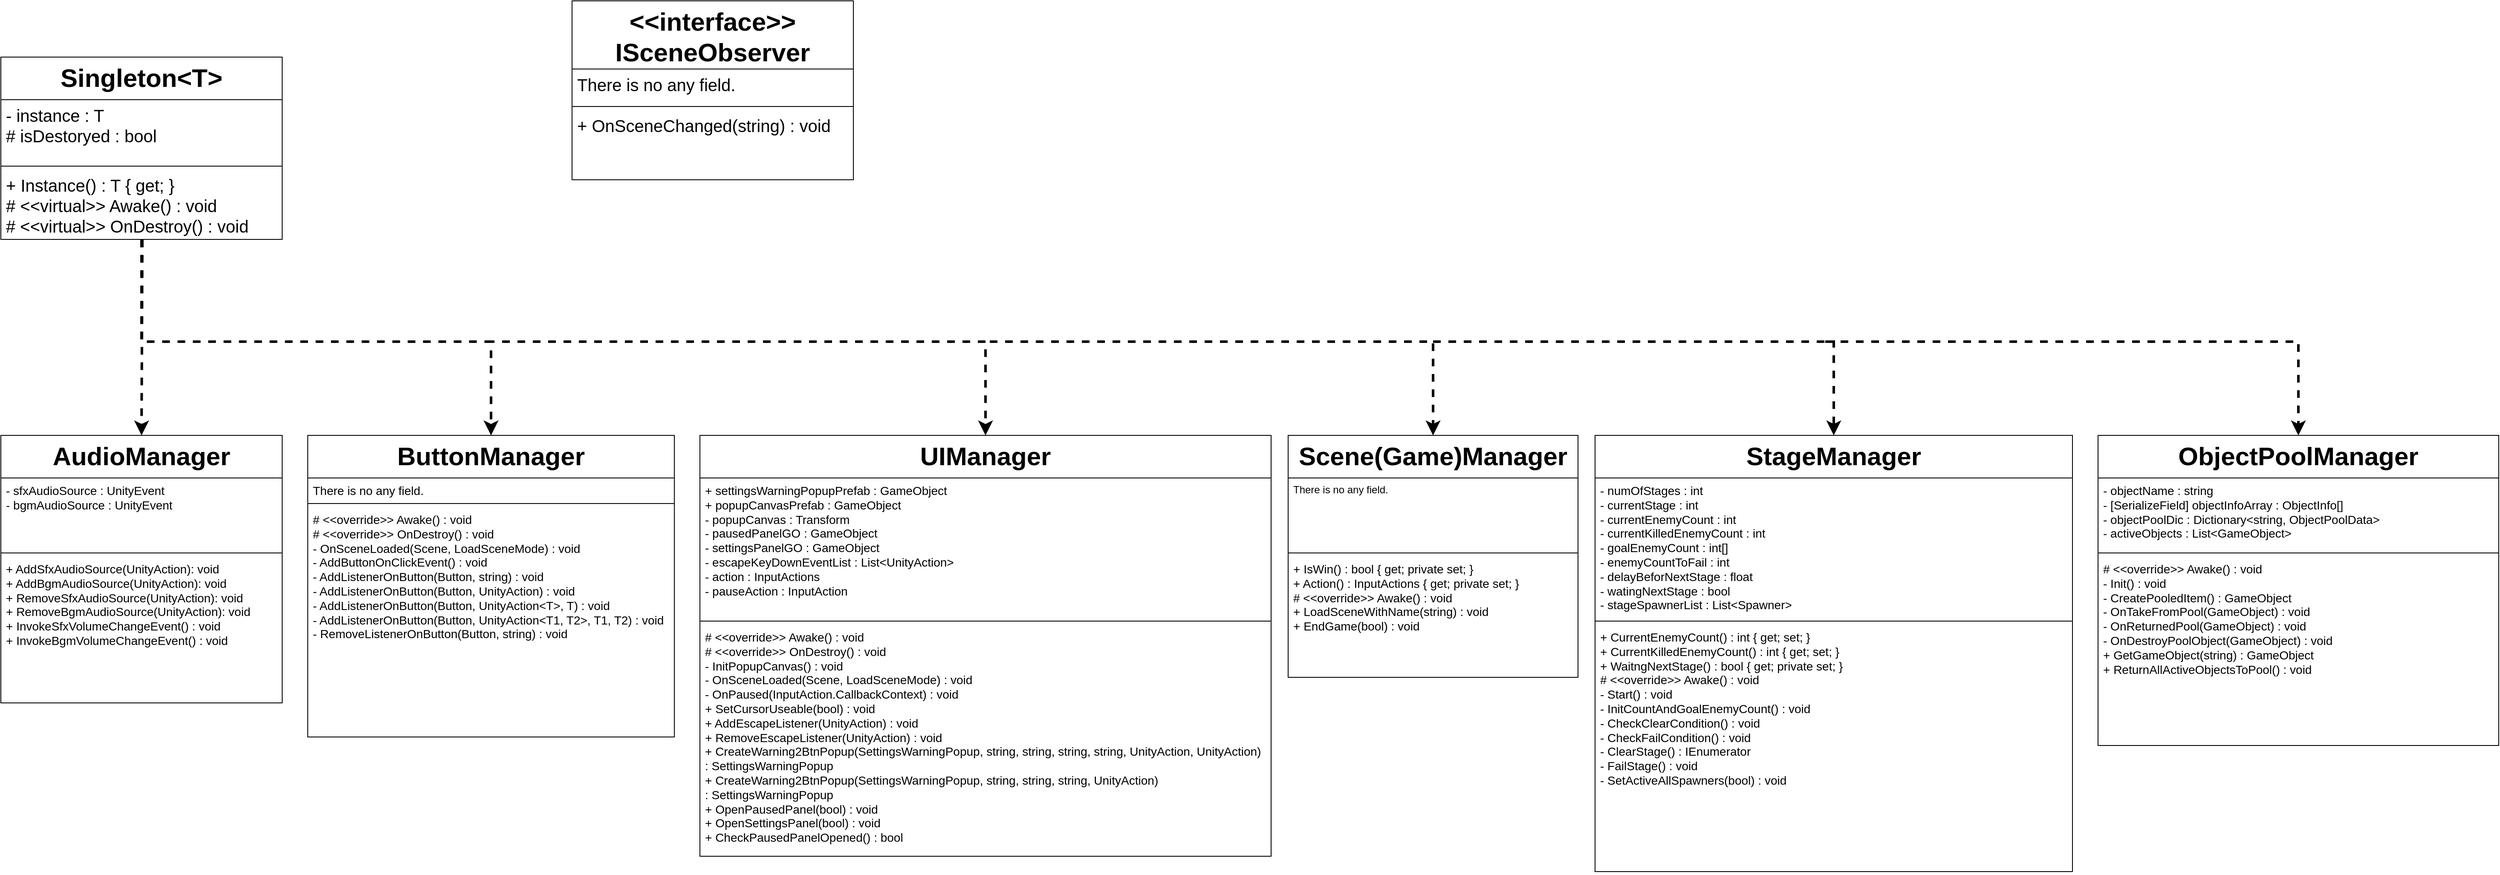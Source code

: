 <mxfile version="26.0.5">
  <diagram id="C5RBs43oDa-KdzZeNtuy" name="Page-1">
    <mxGraphModel dx="3432" dy="2578" grid="1" gridSize="10" guides="1" tooltips="1" connect="1" arrows="1" fold="1" page="1" pageScale="1" pageWidth="827" pageHeight="1169" math="0" shadow="0">
      <root>
        <mxCell id="WIyWlLk6GJQsqaUBKTNV-0" />
        <mxCell id="WIyWlLk6GJQsqaUBKTNV-1" parent="WIyWlLk6GJQsqaUBKTNV-0" />
        <mxCell id="vxotQpGn6Yq8NNe8dFIu-1" value="&lt;font style=&quot;font-size: 30px;&quot;&gt;Scene(Game)Manager&lt;/font&gt;" style="swimlane;fontStyle=1;align=center;verticalAlign=top;childLayout=stackLayout;horizontal=1;startSize=50;horizontalStack=0;resizeParent=1;resizeParentMax=0;resizeLast=0;collapsible=1;marginBottom=0;whiteSpace=wrap;html=1;" parent="WIyWlLk6GJQsqaUBKTNV-1" vertex="1">
          <mxGeometry x="710" y="30" width="340" height="284" as="geometry" />
        </mxCell>
        <mxCell id="vxotQpGn6Yq8NNe8dFIu-2" value="There is no any field." style="text;strokeColor=none;fillColor=none;align=left;verticalAlign=top;spacingLeft=4;spacingRight=4;overflow=hidden;rotatable=0;points=[[0,0.5],[1,0.5]];portConstraint=eastwest;whiteSpace=wrap;html=1;" parent="vxotQpGn6Yq8NNe8dFIu-1" vertex="1">
          <mxGeometry y="50" width="340" height="84" as="geometry" />
        </mxCell>
        <mxCell id="vxotQpGn6Yq8NNe8dFIu-3" value="" style="line;strokeWidth=1;fillColor=none;align=left;verticalAlign=middle;spacingTop=-1;spacingLeft=3;spacingRight=3;rotatable=0;labelPosition=right;points=[];portConstraint=eastwest;strokeColor=inherit;" parent="vxotQpGn6Yq8NNe8dFIu-1" vertex="1">
          <mxGeometry y="134" width="340" height="8" as="geometry" />
        </mxCell>
        <mxCell id="vxotQpGn6Yq8NNe8dFIu-4" value="&lt;div&gt;&lt;span style=&quot;background-color: initial; font-size: 14px;&quot;&gt;+ IsWin() : bool { get; private set; }&lt;/span&gt;&lt;/div&gt;&lt;div&gt;&lt;font style=&quot;font-size: 14px;&quot;&gt;+ Action() : InputActions { get; private set; }&lt;/font&gt;&lt;/div&gt;&lt;div&gt;&lt;font style=&quot;font-size: 14px;&quot;&gt;# &amp;lt;&amp;lt;override&amp;gt;&amp;gt; Awake() : void&lt;/font&gt;&lt;/div&gt;&lt;font style=&quot;font-size: 14px;&quot;&gt;+ LoadSceneWithName(string) : void&lt;/font&gt;&lt;div style=&quot;font-size: 14px;&quot;&gt;&lt;font style=&quot;font-size: 14px;&quot;&gt;+ EndGame(bool) : void&lt;/font&gt;&lt;/div&gt;&lt;div style=&quot;font-size: 14px;&quot;&gt;&lt;font style=&quot;font-size: 14px;&quot;&gt;&lt;br&gt;&lt;/font&gt;&lt;/div&gt;" style="text;strokeColor=none;fillColor=none;align=left;verticalAlign=top;spacingLeft=4;spacingRight=4;overflow=hidden;rotatable=0;points=[[0,0.5],[1,0.5]];portConstraint=eastwest;whiteSpace=wrap;html=1;" parent="vxotQpGn6Yq8NNe8dFIu-1" vertex="1">
          <mxGeometry y="142" width="340" height="142" as="geometry" />
        </mxCell>
        <mxCell id="vxotQpGn6Yq8NNe8dFIu-33" style="edgeStyle=none;curved=0;rounded=0;orthogonalLoop=1;jettySize=auto;html=1;entryX=0.5;entryY=0;entryDx=0;entryDy=0;fontSize=12;startSize=8;endSize=8;dashed=1;strokeWidth=3;exitX=0.503;exitY=1.003;exitDx=0;exitDy=0;exitPerimeter=0;" parent="WIyWlLk6GJQsqaUBKTNV-1" source="vxotQpGn6Yq8NNe8dFIu-8" target="vxotQpGn6Yq8NNe8dFIu-18" edge="1">
          <mxGeometry relative="1" as="geometry">
            <mxPoint x="-635" y="-110" as="sourcePoint" />
          </mxGeometry>
        </mxCell>
        <mxCell id="vxotQpGn6Yq8NNe8dFIu-5" value="&lt;font style=&quot;font-size: 30px;&quot;&gt;Singleton&amp;lt;T&amp;gt;&lt;/font&gt;" style="swimlane;fontStyle=1;align=center;verticalAlign=top;childLayout=stackLayout;horizontal=1;startSize=50;horizontalStack=0;resizeParent=1;resizeParentMax=0;resizeLast=0;collapsible=1;marginBottom=0;whiteSpace=wrap;html=1;" parent="WIyWlLk6GJQsqaUBKTNV-1" vertex="1">
          <mxGeometry x="-800" y="-414" width="330" height="214" as="geometry" />
        </mxCell>
        <mxCell id="vxotQpGn6Yq8NNe8dFIu-6" value="&lt;div style=&quot;font-size: 20px;&quot;&gt;&lt;font style=&quot;font-size: 20px;&quot;&gt;- instance : T&lt;/font&gt;&lt;/div&gt;&lt;font style=&quot;font-size: 20px;&quot;&gt;# isDestoryed : bool&lt;/font&gt;&lt;div style=&quot;font-size: 20px;&quot;&gt;&lt;br&gt;&lt;/div&gt;" style="text;strokeColor=none;fillColor=none;align=left;verticalAlign=top;spacingLeft=4;spacingRight=4;overflow=hidden;rotatable=0;points=[[0,0.5],[1,0.5]];portConstraint=eastwest;whiteSpace=wrap;html=1;" parent="vxotQpGn6Yq8NNe8dFIu-5" vertex="1">
          <mxGeometry y="50" width="330" height="74" as="geometry" />
        </mxCell>
        <mxCell id="vxotQpGn6Yq8NNe8dFIu-7" value="" style="line;strokeWidth=1;fillColor=none;align=left;verticalAlign=middle;spacingTop=-1;spacingLeft=3;spacingRight=3;rotatable=0;labelPosition=right;points=[];portConstraint=eastwest;strokeColor=inherit;" parent="vxotQpGn6Yq8NNe8dFIu-5" vertex="1">
          <mxGeometry y="124" width="330" height="8" as="geometry" />
        </mxCell>
        <mxCell id="vxotQpGn6Yq8NNe8dFIu-8" value="&lt;font style=&quot;font-size: 20px;&quot;&gt;+ Instance() : T { get; }&lt;/font&gt;&lt;div style=&quot;font-size: 20px;&quot;&gt;&lt;font style=&quot;font-size: 20px;&quot;&gt;#&amp;nbsp;&amp;lt;&amp;lt;virtual&amp;gt;&amp;gt; Awake() : void&lt;/font&gt;&lt;/div&gt;&lt;div style=&quot;font-size: 20px;&quot;&gt;&lt;font style=&quot;font-size: 20px;&quot;&gt;#&amp;nbsp;&amp;lt;&amp;lt;virtual&amp;gt;&amp;gt; OnDestroy() : void&lt;/font&gt;&lt;/div&gt;" style="text;strokeColor=none;fillColor=none;align=left;verticalAlign=top;spacingLeft=4;spacingRight=4;overflow=hidden;rotatable=0;points=[[0,0.5],[1,0.5]];portConstraint=eastwest;whiteSpace=wrap;html=1;" parent="vxotQpGn6Yq8NNe8dFIu-5" vertex="1">
          <mxGeometry y="132" width="330" height="82" as="geometry" />
        </mxCell>
        <mxCell id="vxotQpGn6Yq8NNe8dFIu-9" value="&lt;font style=&quot;font-size: 30px;&quot;&gt;UIManager&lt;/font&gt;" style="swimlane;fontStyle=1;align=center;verticalAlign=top;childLayout=stackLayout;horizontal=1;startSize=50;horizontalStack=0;resizeParent=1;resizeParentMax=0;resizeLast=0;collapsible=1;marginBottom=0;whiteSpace=wrap;html=1;" parent="WIyWlLk6GJQsqaUBKTNV-1" vertex="1">
          <mxGeometry x="20" y="30" width="670" height="494" as="geometry" />
        </mxCell>
        <mxCell id="vxotQpGn6Yq8NNe8dFIu-10" value="&lt;div&gt;&lt;span style=&quot;font-size: 14px;&quot;&gt;+ settingsWarningPopupPrefab : GameObject&lt;br&gt;+ popupCanvasPrefab : GameObject&lt;/span&gt;&lt;/div&gt;&lt;span style=&quot;font-size: 14px;&quot;&gt;- popupCanvas : Transform&lt;/span&gt;&lt;div&gt;&lt;span style=&quot;font-size: 14px;&quot;&gt;- pausedPanelGO : GameObject&lt;br&gt;- settingsPanelGO : GameObject&lt;br&gt;- escapeKeyDownEventList : List&amp;lt;UnityAction&amp;gt;&lt;br&gt;- action : InputActions&lt;br&gt;- pauseAction : InputAction&lt;/span&gt;&lt;/div&gt;" style="text;strokeColor=none;fillColor=none;align=left;verticalAlign=top;spacingLeft=4;spacingRight=4;overflow=hidden;rotatable=0;points=[[0,0.5],[1,0.5]];portConstraint=eastwest;whiteSpace=wrap;html=1;" parent="vxotQpGn6Yq8NNe8dFIu-9" vertex="1">
          <mxGeometry y="50" width="670" height="164" as="geometry" />
        </mxCell>
        <mxCell id="vxotQpGn6Yq8NNe8dFIu-11" value="" style="line;strokeWidth=1;fillColor=none;align=left;verticalAlign=middle;spacingTop=-1;spacingLeft=3;spacingRight=3;rotatable=0;labelPosition=right;points=[];portConstraint=eastwest;strokeColor=inherit;" parent="vxotQpGn6Yq8NNe8dFIu-9" vertex="1">
          <mxGeometry y="214" width="670" height="8" as="geometry" />
        </mxCell>
        <mxCell id="vxotQpGn6Yq8NNe8dFIu-12" value="&lt;div&gt;&lt;div&gt;&lt;font style=&quot;font-size: 14px;&quot;&gt;# &amp;lt;&amp;lt;override&amp;gt;&amp;gt; Awake() : void&lt;/font&gt;&lt;/div&gt;&lt;div&gt;&lt;font style=&quot;font-size: 14px;&quot;&gt;# &amp;lt;&amp;lt;override&amp;gt;&amp;gt; OnDestroy() : void&lt;/font&gt;&lt;/div&gt;&lt;/div&gt;&lt;span style=&quot;font-size: 14px;&quot;&gt;- InitPopupCanvas() : void&lt;br&gt;- OnSceneLoaded(Scene, LoadSceneMode) : void&lt;br&gt;- OnPaused(InputAction.CallbackContext) : void&lt;br&gt;+ SetCursorUseable(bool) : void&lt;/span&gt;&lt;div&gt;&lt;span style=&quot;font-size: 14px;&quot;&gt;+ AddEscapeListener(UnityAction) : void&lt;br&gt;+ RemoveEscapeListener(UnityAction) : void&lt;br&gt;+ CreateWarning2BtnPopup(SettingsWarningPopup, string, string, string, string, UnityAction, UnityAction) :&amp;nbsp;&lt;/span&gt;&lt;span style=&quot;font-size: 14px; background-color: initial;&quot;&gt;SettingsWarningPopup&lt;/span&gt;&lt;/div&gt;&lt;div&gt;&lt;span style=&quot;font-size: 14px;&quot;&gt;+ CreateWarning2BtnPopup(SettingsWarningPopup, string, string, string, UnityAction) :&amp;nbsp;&lt;/span&gt;&lt;span style=&quot;background-color: initial; font-size: 14px;&quot;&gt;SettingsWarningPopup&lt;/span&gt;&lt;/div&gt;&lt;div&gt;&lt;span style=&quot;background-color: initial; font-size: 14px;&quot;&gt;+ OpenPausedPanel(bool) : void&lt;br&gt;+ OpenSettingsPanel(bool) : void&lt;br&gt;+ CheckPausedPanelOpened() : bool&lt;/span&gt;&lt;/div&gt;" style="text;strokeColor=none;fillColor=none;align=left;verticalAlign=top;spacingLeft=4;spacingRight=4;overflow=hidden;rotatable=0;points=[[0,0.5],[1,0.5]];portConstraint=eastwest;whiteSpace=wrap;html=1;" parent="vxotQpGn6Yq8NNe8dFIu-9" vertex="1">
          <mxGeometry y="222" width="670" height="272" as="geometry" />
        </mxCell>
        <mxCell id="vxotQpGn6Yq8NNe8dFIu-13" value="&lt;font style=&quot;font-size: 30px;&quot;&gt;ButtonManager&lt;/font&gt;" style="swimlane;fontStyle=1;align=center;verticalAlign=top;childLayout=stackLayout;horizontal=1;startSize=50;horizontalStack=0;resizeParent=1;resizeParentMax=0;resizeLast=0;collapsible=1;marginBottom=0;whiteSpace=wrap;html=1;" parent="WIyWlLk6GJQsqaUBKTNV-1" vertex="1">
          <mxGeometry x="-440" y="30" width="430" height="354" as="geometry" />
        </mxCell>
        <mxCell id="vxotQpGn6Yq8NNe8dFIu-14" value="&lt;span style=&quot;font-size: 14px;&quot;&gt;There is no any field.&lt;/span&gt;" style="text;strokeColor=none;fillColor=none;align=left;verticalAlign=top;spacingLeft=4;spacingRight=4;overflow=hidden;rotatable=0;points=[[0,0.5],[1,0.5]];portConstraint=eastwest;whiteSpace=wrap;html=1;" parent="vxotQpGn6Yq8NNe8dFIu-13" vertex="1">
          <mxGeometry y="50" width="430" height="26" as="geometry" />
        </mxCell>
        <mxCell id="vxotQpGn6Yq8NNe8dFIu-15" value="" style="line;strokeWidth=1;fillColor=none;align=left;verticalAlign=middle;spacingTop=-1;spacingLeft=3;spacingRight=3;rotatable=0;labelPosition=right;points=[];portConstraint=eastwest;strokeColor=inherit;" parent="vxotQpGn6Yq8NNe8dFIu-13" vertex="1">
          <mxGeometry y="76" width="430" height="8" as="geometry" />
        </mxCell>
        <mxCell id="vxotQpGn6Yq8NNe8dFIu-16" value="&lt;div&gt;&lt;font style=&quot;font-size: 14px;&quot;&gt;# &amp;lt;&amp;lt;override&amp;gt;&amp;gt; Awake() : void&lt;/font&gt;&lt;/div&gt;&lt;div&gt;&lt;font style=&quot;font-size: 14px;&quot;&gt;# &amp;lt;&amp;lt;override&amp;gt;&amp;gt; OnDestroy() : void&lt;/font&gt;&lt;/div&gt;&lt;font style=&quot;font-size: 14px;&quot;&gt;- OnSceneLoaded(Scene, LoadSceneMode) : void&lt;/font&gt;&lt;div&gt;&lt;div style=&quot;font-size: 14px;&quot;&gt;&lt;font style=&quot;font-size: 14px;&quot;&gt;- AddButtonOnClickEvent() : void&lt;/font&gt;&lt;/div&gt;&lt;div style=&quot;font-size: 14px;&quot;&gt;&lt;font style=&quot;font-size: 14px;&quot;&gt;- AddListenerOnButton(Button, string) : void&lt;/font&gt;&lt;/div&gt;&lt;div style=&quot;font-size: 14px;&quot;&gt;&lt;font style=&quot;font-size: 14px;&quot;&gt;- AddListenerOnButton(Button, UnityAction) : void&lt;/font&gt;&lt;/div&gt;&lt;div style=&quot;font-size: 14px;&quot;&gt;&lt;font style=&quot;font-size: 14px;&quot;&gt;- AddListenerOnButton(Button, UnityAction&amp;lt;T&amp;gt;, T) : void&lt;/font&gt;&lt;/div&gt;&lt;div style=&quot;font-size: 14px;&quot;&gt;&lt;font style=&quot;font-size: 14px;&quot;&gt;- AddListenerOnButton(Button, UnityAction&amp;lt;T1, T2&amp;gt;, T1, T2) : void&lt;/font&gt;&lt;/div&gt;&lt;div style=&quot;font-size: 14px;&quot;&gt;&lt;font style=&quot;font-size: 14px;&quot;&gt;- RemoveListenerOnButton(Button, string) : void&lt;/font&gt;&lt;/div&gt;&lt;/div&gt;" style="text;strokeColor=none;fillColor=none;align=left;verticalAlign=top;spacingLeft=4;spacingRight=4;overflow=hidden;rotatable=0;points=[[0,0.5],[1,0.5]];portConstraint=eastwest;whiteSpace=wrap;html=1;" parent="vxotQpGn6Yq8NNe8dFIu-13" vertex="1">
          <mxGeometry y="84" width="430" height="270" as="geometry" />
        </mxCell>
        <mxCell id="vxotQpGn6Yq8NNe8dFIu-18" value="&lt;font style=&quot;font-size: 30px;&quot;&gt;AudioManager&lt;/font&gt;" style="swimlane;fontStyle=1;align=center;verticalAlign=top;childLayout=stackLayout;horizontal=1;startSize=50;horizontalStack=0;resizeParent=1;resizeParentMax=0;resizeLast=0;collapsible=1;marginBottom=0;whiteSpace=wrap;html=1;" parent="WIyWlLk6GJQsqaUBKTNV-1" vertex="1">
          <mxGeometry x="-800" y="30" width="330" height="314" as="geometry" />
        </mxCell>
        <mxCell id="vxotQpGn6Yq8NNe8dFIu-19" value="&lt;font style=&quot;font-size: 14px;&quot;&gt;- sfxAudioSource : UnityEvent&lt;/font&gt;&lt;div style=&quot;font-size: 14px;&quot;&gt;&lt;font style=&quot;font-size: 14px;&quot;&gt;- bgmAudioSource : UnityEvent&lt;/font&gt;&lt;/div&gt;" style="text;strokeColor=none;fillColor=none;align=left;verticalAlign=top;spacingLeft=4;spacingRight=4;overflow=hidden;rotatable=0;points=[[0,0.5],[1,0.5]];portConstraint=eastwest;whiteSpace=wrap;html=1;" parent="vxotQpGn6Yq8NNe8dFIu-18" vertex="1">
          <mxGeometry y="50" width="330" height="84" as="geometry" />
        </mxCell>
        <mxCell id="vxotQpGn6Yq8NNe8dFIu-20" value="" style="line;strokeWidth=1;fillColor=none;align=left;verticalAlign=middle;spacingTop=-1;spacingLeft=3;spacingRight=3;rotatable=0;labelPosition=right;points=[];portConstraint=eastwest;strokeColor=inherit;" parent="vxotQpGn6Yq8NNe8dFIu-18" vertex="1">
          <mxGeometry y="134" width="330" height="8" as="geometry" />
        </mxCell>
        <mxCell id="vxotQpGn6Yq8NNe8dFIu-21" value="&lt;font style=&quot;font-size: 14px;&quot;&gt;+ AddSfxAudioSource(UnityAction): void&lt;/font&gt;&lt;div style=&quot;font-size: 14px;&quot;&gt;&lt;span style=&quot;background-color: initial;&quot;&gt;&lt;font style=&quot;font-size: 14px;&quot;&gt;+ AddBgmAudioSource(UnityAction): void&lt;/font&gt;&lt;/span&gt;&lt;/div&gt;&lt;div style=&quot;font-size: 14px;&quot;&gt;&lt;font style=&quot;font-size: 14px;&quot;&gt;+ RemoveSfxAudioSource(UnityAction): void&lt;span style=&quot;background-color: initial;&quot;&gt;&lt;/span&gt;&lt;/font&gt;&lt;/div&gt;&lt;div style=&quot;font-size: 14px;&quot;&gt;&lt;font style=&quot;font-size: 14px;&quot;&gt;+ RemoveBgmAudioSource(UnityAction): void&lt;/font&gt;&lt;/div&gt;&lt;div style=&quot;font-size: 14px;&quot;&gt;&lt;font style=&quot;font-size: 14px;&quot;&gt;+ InvokeSfxVolumeChangeEvent() : void&lt;br&gt;+ InvokeBgmVolumeChangeEvent() : void&lt;/font&gt;&lt;/div&gt;" style="text;strokeColor=none;fillColor=none;align=left;verticalAlign=top;spacingLeft=4;spacingRight=4;overflow=hidden;rotatable=0;points=[[0,0.5],[1,0.5]];portConstraint=eastwest;whiteSpace=wrap;html=1;" parent="vxotQpGn6Yq8NNe8dFIu-18" vertex="1">
          <mxGeometry y="142" width="330" height="172" as="geometry" />
        </mxCell>
        <mxCell id="vxotQpGn6Yq8NNe8dFIu-23" value="&lt;font style=&quot;font-size: 30px;&quot;&gt;StageManager&lt;/font&gt;" style="swimlane;fontStyle=1;align=center;verticalAlign=top;childLayout=stackLayout;horizontal=1;startSize=50;horizontalStack=0;resizeParent=1;resizeParentMax=0;resizeLast=0;collapsible=1;marginBottom=0;whiteSpace=wrap;html=1;" parent="WIyWlLk6GJQsqaUBKTNV-1" vertex="1">
          <mxGeometry x="1070" y="30" width="560" height="512" as="geometry" />
        </mxCell>
        <mxCell id="vxotQpGn6Yq8NNe8dFIu-24" value="&lt;span style=&quot;font-size: 14px;&quot;&gt;- numOfStages : int&lt;/span&gt;&lt;div&gt;&lt;span style=&quot;font-size: 14px;&quot;&gt;- currentStage : int&lt;/span&gt;&lt;/div&gt;&lt;div&gt;&lt;span style=&quot;font-size: 14px;&quot;&gt;- currentEnemyCount : int&lt;/span&gt;&lt;/div&gt;&lt;div&gt;&lt;span style=&quot;font-size: 14px;&quot;&gt;- currentKilledEnemyCount : int&lt;/span&gt;&lt;/div&gt;&lt;div&gt;&lt;span style=&quot;font-size: 14px;&quot;&gt;- goalEnemyCount : int[]&lt;br&gt;- enemyCountToFail : int&lt;/span&gt;&lt;/div&gt;&lt;div&gt;&lt;span style=&quot;font-size: 14px;&quot;&gt;- delayBeforNextStage : float&lt;/span&gt;&lt;/div&gt;&lt;div&gt;&lt;span style=&quot;font-size: 14px;&quot;&gt;- watingNextStage : bool&lt;/span&gt;&lt;/div&gt;&lt;div&gt;&lt;span style=&quot;font-size: 14px;&quot;&gt;- stageSpawnerList : List&amp;lt;Spawner&amp;gt;&lt;/span&gt;&lt;/div&gt;" style="text;strokeColor=none;fillColor=none;align=left;verticalAlign=top;spacingLeft=4;spacingRight=4;overflow=hidden;rotatable=0;points=[[0,0.5],[1,0.5]];portConstraint=eastwest;whiteSpace=wrap;html=1;" parent="vxotQpGn6Yq8NNe8dFIu-23" vertex="1">
          <mxGeometry y="50" width="560" height="164" as="geometry" />
        </mxCell>
        <mxCell id="vxotQpGn6Yq8NNe8dFIu-25" value="" style="line;strokeWidth=1;fillColor=none;align=left;verticalAlign=middle;spacingTop=-1;spacingLeft=3;spacingRight=3;rotatable=0;labelPosition=right;points=[];portConstraint=eastwest;strokeColor=inherit;" parent="vxotQpGn6Yq8NNe8dFIu-23" vertex="1">
          <mxGeometry y="214" width="560" height="8" as="geometry" />
        </mxCell>
        <mxCell id="vxotQpGn6Yq8NNe8dFIu-26" value="&lt;span style=&quot;font-size: 14px;&quot;&gt;+ CurrentEnemyCount() : int { get; set; }&lt;br&gt;+ CurrentKilledEnemyCount() : int { get; set; }&lt;br&gt;+ WaitngNextStage() : bool { get; private set; }&lt;br&gt;&lt;/span&gt;&lt;span style=&quot;font-size: 14px;&quot;&gt;# &amp;lt;&amp;lt;override&amp;gt;&amp;gt; Awake() : void&lt;/span&gt;&lt;span style=&quot;font-size: 14px;&quot;&gt;&lt;/span&gt;&lt;div&gt;&lt;span style=&quot;font-size: 14px;&quot;&gt;- Start() : void&lt;/span&gt;&lt;/div&gt;&lt;div&gt;&lt;span style=&quot;font-size: 14px;&quot;&gt;- InitCountAndGoalEnemyCount() : void&lt;br&gt;- CheckClearCondition() : void&lt;br&gt;- CheckFailCondition() : void&lt;/span&gt;&lt;/div&gt;&lt;div&gt;&lt;span style=&quot;font-size: 14px;&quot;&gt;- ClearStage() : IEnumerator&lt;br&gt;- FailStage() : void&lt;br&gt;- SetActiveAllSpawners(bool) : void&lt;/span&gt;&lt;/div&gt;" style="text;strokeColor=none;fillColor=none;align=left;verticalAlign=top;spacingLeft=4;spacingRight=4;overflow=hidden;rotatable=0;points=[[0,0.5],[1,0.5]];portConstraint=eastwest;whiteSpace=wrap;html=1;" parent="vxotQpGn6Yq8NNe8dFIu-23" vertex="1">
          <mxGeometry y="222" width="560" height="290" as="geometry" />
        </mxCell>
        <mxCell id="vxotQpGn6Yq8NNe8dFIu-27" value="&lt;font style=&quot;font-size: 30px;&quot;&gt;ObjectPoolManager&lt;/font&gt;" style="swimlane;fontStyle=1;align=center;verticalAlign=top;childLayout=stackLayout;horizontal=1;startSize=50;horizontalStack=0;resizeParent=1;resizeParentMax=0;resizeLast=0;collapsible=1;marginBottom=0;whiteSpace=wrap;html=1;" parent="WIyWlLk6GJQsqaUBKTNV-1" vertex="1">
          <mxGeometry x="1660" y="30" width="470" height="364" as="geometry" />
        </mxCell>
        <mxCell id="vxotQpGn6Yq8NNe8dFIu-28" value="&lt;span style=&quot;font-size: 14px;&quot;&gt;- objectName : string&lt;br&gt;- [SerializeField] objectInfoArray : ObjectInfo[]&lt;/span&gt;&lt;div&gt;&lt;span style=&quot;font-size: 14px;&quot;&gt;- objectPoolDic : Dictionary&amp;lt;string, ObjectPoolData&amp;gt;&lt;br&gt;- activeObjects : List&amp;lt;GameObject&amp;gt;&lt;/span&gt;&lt;/div&gt;" style="text;strokeColor=none;fillColor=none;align=left;verticalAlign=top;spacingLeft=4;spacingRight=4;overflow=hidden;rotatable=0;points=[[0,0.5],[1,0.5]];portConstraint=eastwest;whiteSpace=wrap;html=1;" parent="vxotQpGn6Yq8NNe8dFIu-27" vertex="1">
          <mxGeometry y="50" width="470" height="84" as="geometry" />
        </mxCell>
        <mxCell id="vxotQpGn6Yq8NNe8dFIu-29" value="" style="line;strokeWidth=1;fillColor=none;align=left;verticalAlign=middle;spacingTop=-1;spacingLeft=3;spacingRight=3;rotatable=0;labelPosition=right;points=[];portConstraint=eastwest;strokeColor=inherit;" parent="vxotQpGn6Yq8NNe8dFIu-27" vertex="1">
          <mxGeometry y="134" width="470" height="8" as="geometry" />
        </mxCell>
        <mxCell id="vxotQpGn6Yq8NNe8dFIu-30" value="&lt;span style=&quot;font-size: 14px;&quot;&gt;# &amp;lt;&amp;lt;override&amp;gt;&amp;gt; Awake() : void&lt;/span&gt;&lt;div&gt;&lt;span style=&quot;font-size: 14px;&quot;&gt;- Init() : void&lt;/span&gt;&lt;/div&gt;&lt;div&gt;&lt;span style=&quot;font-size: 14px;&quot;&gt;- CreatePooledItem() : GameObject&lt;br&gt;- OnTakeFromPool(GameObject) : void&lt;br&gt;- OnReturnedPool(GameObject) : void&lt;br&gt;- OnDestroyPoolObject(GameObject) : void&lt;br&gt;+ GetGameObject(string) : GameObject&lt;br&gt;+ ReturnAllActiveObjectsToPool() : void&amp;nbsp;&lt;/span&gt;&lt;/div&gt;" style="text;strokeColor=none;fillColor=none;align=left;verticalAlign=top;spacingLeft=4;spacingRight=4;overflow=hidden;rotatable=0;points=[[0,0.5],[1,0.5]];portConstraint=eastwest;whiteSpace=wrap;html=1;" parent="vxotQpGn6Yq8NNe8dFIu-27" vertex="1">
          <mxGeometry y="142" width="470" height="222" as="geometry" />
        </mxCell>
        <mxCell id="vxotQpGn6Yq8NNe8dFIu-36" style="edgeStyle=none;curved=0;rounded=0;orthogonalLoop=1;jettySize=auto;html=1;entryX=0.5;entryY=0;entryDx=0;entryDy=0;fontSize=12;startSize=8;endSize=8;dashed=1;strokeWidth=3;exitX=0.5;exitY=1.003;exitDx=0;exitDy=0;exitPerimeter=0;" parent="WIyWlLk6GJQsqaUBKTNV-1" source="vxotQpGn6Yq8NNe8dFIu-8" target="vxotQpGn6Yq8NNe8dFIu-13" edge="1">
          <mxGeometry relative="1" as="geometry">
            <mxPoint x="-225.83" y="-210" as="sourcePoint" />
            <mxPoint x="-225.83" y="-70" as="targetPoint" />
            <Array as="points">
              <mxPoint x="-635" y="-80" />
              <mxPoint x="-225" y="-80" />
            </Array>
          </mxGeometry>
        </mxCell>
        <mxCell id="vxotQpGn6Yq8NNe8dFIu-37" style="edgeStyle=none;curved=0;rounded=0;orthogonalLoop=1;jettySize=auto;html=1;entryX=0.5;entryY=0;entryDx=0;entryDy=0;fontSize=12;startSize=8;endSize=8;dashed=1;strokeWidth=3;" parent="WIyWlLk6GJQsqaUBKTNV-1" target="vxotQpGn6Yq8NNe8dFIu-9" edge="1">
          <mxGeometry relative="1" as="geometry">
            <mxPoint x="-230" y="-80" as="sourcePoint" />
            <mxPoint x="190.83" y="-40" as="targetPoint" />
            <Array as="points">
              <mxPoint x="355" y="-80" />
            </Array>
          </mxGeometry>
        </mxCell>
        <mxCell id="vxotQpGn6Yq8NNe8dFIu-38" style="edgeStyle=none;curved=0;rounded=0;orthogonalLoop=1;jettySize=auto;html=1;entryX=0.5;entryY=0;entryDx=0;entryDy=0;fontSize=12;startSize=8;endSize=8;dashed=1;strokeWidth=3;" parent="WIyWlLk6GJQsqaUBKTNV-1" target="vxotQpGn6Yq8NNe8dFIu-1" edge="1">
          <mxGeometry relative="1" as="geometry">
            <mxPoint x="360" y="-80" as="sourcePoint" />
            <mxPoint x="925" y="30" as="targetPoint" />
            <Array as="points">
              <mxPoint x="880" y="-80" />
            </Array>
          </mxGeometry>
        </mxCell>
        <mxCell id="vxotQpGn6Yq8NNe8dFIu-39" style="edgeStyle=none;curved=0;rounded=0;orthogonalLoop=1;jettySize=auto;html=1;entryX=0.5;entryY=0;entryDx=0;entryDy=0;fontSize=12;startSize=8;endSize=8;dashed=1;strokeWidth=3;" parent="WIyWlLk6GJQsqaUBKTNV-1" target="vxotQpGn6Yq8NNe8dFIu-23" edge="1">
          <mxGeometry relative="1" as="geometry">
            <mxPoint x="880" y="-80" as="sourcePoint" />
            <mxPoint x="1415" y="30" as="targetPoint" />
            <Array as="points">
              <mxPoint x="1350" y="-80" />
            </Array>
          </mxGeometry>
        </mxCell>
        <mxCell id="vxotQpGn6Yq8NNe8dFIu-40" style="edgeStyle=none;curved=0;rounded=0;orthogonalLoop=1;jettySize=auto;html=1;entryX=0.5;entryY=0;entryDx=0;entryDy=0;fontSize=12;startSize=8;endSize=8;dashed=1;strokeWidth=3;" parent="WIyWlLk6GJQsqaUBKTNV-1" target="vxotQpGn6Yq8NNe8dFIu-27" edge="1">
          <mxGeometry relative="1" as="geometry">
            <mxPoint x="1340" y="-80" as="sourcePoint" />
            <mxPoint x="1790" y="30" as="targetPoint" />
            <Array as="points">
              <mxPoint x="1895" y="-80" />
            </Array>
          </mxGeometry>
        </mxCell>
        <mxCell id="rHeD7h9vYe5MW_UzcphT-0" value="&lt;div&gt;&lt;span style=&quot;font-size: 30px;&quot;&gt;&amp;lt;&amp;lt;interface&amp;gt;&amp;gt;&lt;/span&gt;&lt;/div&gt;&lt;span style=&quot;font-size: 30px;&quot;&gt;ISceneObserver&lt;/span&gt;" style="swimlane;fontStyle=1;align=center;verticalAlign=top;childLayout=stackLayout;horizontal=1;startSize=80;horizontalStack=0;resizeParent=1;resizeParentMax=0;resizeLast=0;collapsible=1;marginBottom=0;whiteSpace=wrap;html=1;" vertex="1" parent="WIyWlLk6GJQsqaUBKTNV-1">
          <mxGeometry x="-130" y="-480" width="330" height="210" as="geometry" />
        </mxCell>
        <mxCell id="rHeD7h9vYe5MW_UzcphT-1" value="&lt;div style=&quot;font-size: 20px;&quot;&gt;There is no any field.&lt;/div&gt;" style="text;strokeColor=none;fillColor=none;align=left;verticalAlign=top;spacingLeft=4;spacingRight=4;overflow=hidden;rotatable=0;points=[[0,0.5],[1,0.5]];portConstraint=eastwest;whiteSpace=wrap;html=1;" vertex="1" parent="rHeD7h9vYe5MW_UzcphT-0">
          <mxGeometry y="80" width="330" height="40" as="geometry" />
        </mxCell>
        <mxCell id="rHeD7h9vYe5MW_UzcphT-2" value="" style="line;strokeWidth=1;fillColor=none;align=left;verticalAlign=middle;spacingTop=-1;spacingLeft=3;spacingRight=3;rotatable=0;labelPosition=right;points=[];portConstraint=eastwest;strokeColor=inherit;" vertex="1" parent="rHeD7h9vYe5MW_UzcphT-0">
          <mxGeometry y="120" width="330" height="8" as="geometry" />
        </mxCell>
        <mxCell id="rHeD7h9vYe5MW_UzcphT-3" value="&lt;font style=&quot;font-size: 20px;&quot;&gt;+ OnSceneChanged(string) : void&lt;/font&gt;" style="text;strokeColor=none;fillColor=none;align=left;verticalAlign=top;spacingLeft=4;spacingRight=4;overflow=hidden;rotatable=0;points=[[0,0.5],[1,0.5]];portConstraint=eastwest;whiteSpace=wrap;html=1;" vertex="1" parent="rHeD7h9vYe5MW_UzcphT-0">
          <mxGeometry y="128" width="330" height="82" as="geometry" />
        </mxCell>
      </root>
    </mxGraphModel>
  </diagram>
</mxfile>

